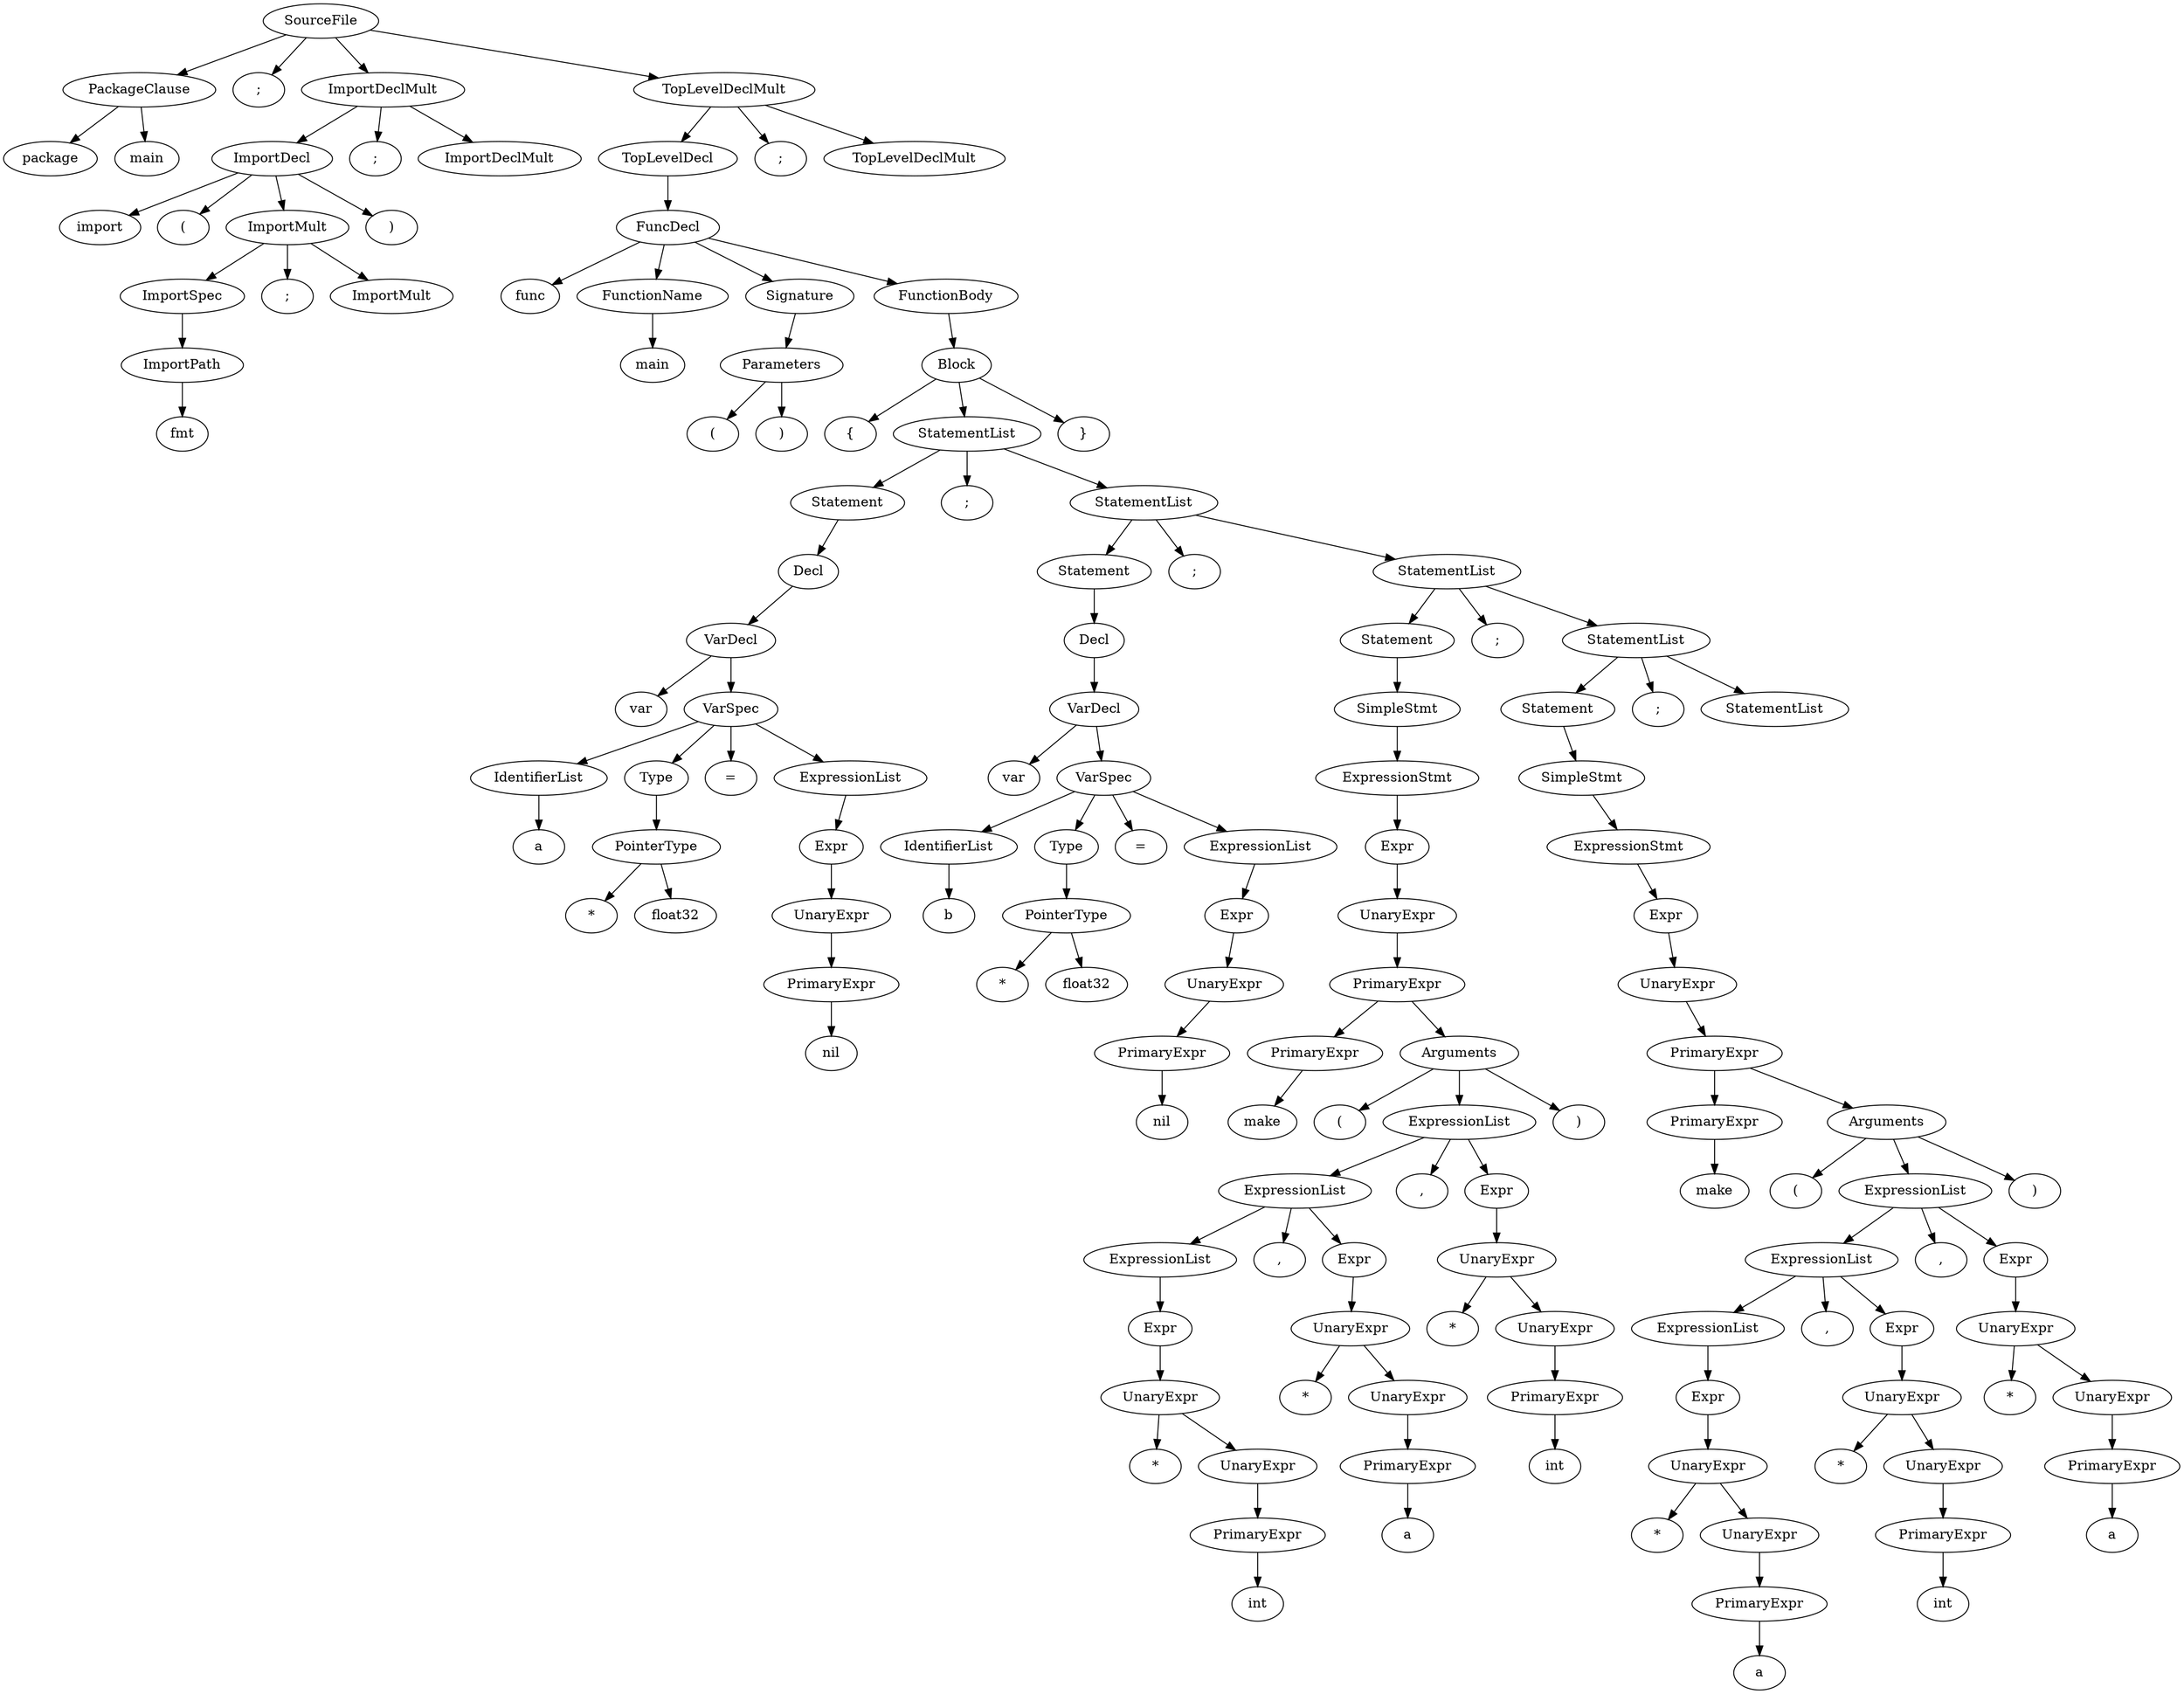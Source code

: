 digraph ParseTree {
0[label="SourceFile"]; 1[label="PackageClause"]; 0->1 ;
1[label="PackageClause"]; 2[label="package"]; 1->2 ;
1[label="PackageClause"]; 3[label="main"]; 1->3 ;
0[label="SourceFile"]; 4[label=";"]; 0->4 ;
0[label="SourceFile"]; 5[label="ImportDeclMult"]; 0->5 ;
5[label="ImportDeclMult"]; 6[label="ImportDecl"]; 5->6 ;
6[label="ImportDecl"]; 7[label="import"]; 6->7 ;
6[label="ImportDecl"]; 8[label="("]; 6->8 ;
6[label="ImportDecl"]; 9[label="ImportMult"]; 6->9 ;
9[label="ImportMult"]; 10[label="ImportSpec"]; 9->10 ;
10[label="ImportSpec"]; 11[label="ImportPath"]; 10->11 ;
11[label="ImportPath"]; 12[label="fmt"]; 11->12 ;
9[label="ImportMult"]; 13[label=";"]; 9->13 ;
9[label="ImportMult"]; 14[label="ImportMult"]; 9->14 ;
6[label="ImportDecl"]; 15[label=")"]; 6->15 ;
5[label="ImportDeclMult"]; 16[label=";"]; 5->16 ;
5[label="ImportDeclMult"]; 17[label="ImportDeclMult"]; 5->17 ;
0[label="SourceFile"]; 18[label="TopLevelDeclMult"]; 0->18 ;
18[label="TopLevelDeclMult"]; 19[label="TopLevelDecl"]; 18->19 ;
19[label="TopLevelDecl"]; 20[label="FuncDecl"]; 19->20 ;
20[label="FuncDecl"]; 21[label="func"]; 20->21 ;
20[label="FuncDecl"]; 22[label="FunctionName"]; 20->22 ;
22[label="FunctionName"]; 23[label="main"]; 22->23 ;
20[label="FuncDecl"]; 24[label="Signature"]; 20->24 ;
24[label="Signature"]; 25[label="Parameters"]; 24->25 ;
25[label="Parameters"]; 26[label="("]; 25->26 ;
25[label="Parameters"]; 27[label=")"]; 25->27 ;
20[label="FuncDecl"]; 28[label="FunctionBody"]; 20->28 ;
28[label="FunctionBody"]; 29[label="Block"]; 28->29 ;
29[label="Block"]; 30[label="{"]; 29->30 ;
29[label="Block"]; 31[label="StatementList"]; 29->31 ;
31[label="StatementList"]; 32[label="Statement"]; 31->32 ;
32[label="Statement"]; 33[label="Decl"]; 32->33 ;
33[label="Decl"]; 34[label="VarDecl"]; 33->34 ;
34[label="VarDecl"]; 35[label="var"]; 34->35 ;
34[label="VarDecl"]; 36[label="VarSpec"]; 34->36 ;
36[label="VarSpec"]; 37[label="IdentifierList"]; 36->37 ;
37[label="IdentifierList"]; 38[label="a"]; 37->38 ;
36[label="VarSpec"]; 39[label="Type"]; 36->39 ;
39[label="Type"]; 40[label="PointerType"]; 39->40 ;
40[label="PointerType"]; 41[label="*"]; 40->41 ;
40[label="PointerType"]; 42[label="float32"]; 40->42 ;
36[label="VarSpec"]; 43[label="="]; 36->43 ;
36[label="VarSpec"]; 44[label="ExpressionList"]; 36->44 ;
44[label="ExpressionList"]; 45[label="Expr"]; 44->45 ;
45[label="Expr"]; 46[label="UnaryExpr"]; 45->46 ;
46[label="UnaryExpr"]; 47[label="PrimaryExpr"]; 46->47 ;
47[label="PrimaryExpr"]; 48[label="nil"]; 47->48 ;
31[label="StatementList"]; 49[label=";"]; 31->49 ;
31[label="StatementList"]; 50[label="StatementList"]; 31->50 ;
50[label="StatementList"]; 51[label="Statement"]; 50->51 ;
51[label="Statement"]; 52[label="Decl"]; 51->52 ;
52[label="Decl"]; 53[label="VarDecl"]; 52->53 ;
53[label="VarDecl"]; 54[label="var"]; 53->54 ;
53[label="VarDecl"]; 55[label="VarSpec"]; 53->55 ;
55[label="VarSpec"]; 56[label="IdentifierList"]; 55->56 ;
56[label="IdentifierList"]; 57[label="b"]; 56->57 ;
55[label="VarSpec"]; 58[label="Type"]; 55->58 ;
58[label="Type"]; 59[label="PointerType"]; 58->59 ;
59[label="PointerType"]; 60[label="*"]; 59->60 ;
59[label="PointerType"]; 61[label="float32"]; 59->61 ;
55[label="VarSpec"]; 62[label="="]; 55->62 ;
55[label="VarSpec"]; 63[label="ExpressionList"]; 55->63 ;
63[label="ExpressionList"]; 64[label="Expr"]; 63->64 ;
64[label="Expr"]; 65[label="UnaryExpr"]; 64->65 ;
65[label="UnaryExpr"]; 66[label="PrimaryExpr"]; 65->66 ;
66[label="PrimaryExpr"]; 67[label="nil"]; 66->67 ;
50[label="StatementList"]; 68[label=";"]; 50->68 ;
50[label="StatementList"]; 69[label="StatementList"]; 50->69 ;
69[label="StatementList"]; 70[label="Statement"]; 69->70 ;
70[label="Statement"]; 71[label="SimpleStmt"]; 70->71 ;
71[label="SimpleStmt"]; 72[label="ExpressionStmt"]; 71->72 ;
72[label="ExpressionStmt"]; 73[label="Expr"]; 72->73 ;
73[label="Expr"]; 74[label="UnaryExpr"]; 73->74 ;
74[label="UnaryExpr"]; 75[label="PrimaryExpr"]; 74->75 ;
75[label="PrimaryExpr"]; 76[label="PrimaryExpr"]; 75->76 ;
76[label="PrimaryExpr"]; 77[label="make"]; 76->77 ;
75[label="PrimaryExpr"]; 78[label="Arguments"]; 75->78 ;
78[label="Arguments"]; 79[label="("]; 78->79 ;
78[label="Arguments"]; 80[label="ExpressionList"]; 78->80 ;
80[label="ExpressionList"]; 81[label="ExpressionList"]; 80->81 ;
81[label="ExpressionList"]; 82[label="ExpressionList"]; 81->82 ;
82[label="ExpressionList"]; 83[label="Expr"]; 82->83 ;
83[label="Expr"]; 84[label="UnaryExpr"]; 83->84 ;
84[label="UnaryExpr"]; 85[label="*"]; 84->85 ;
84[label="UnaryExpr"]; 86[label="UnaryExpr"]; 84->86 ;
86[label="UnaryExpr"]; 87[label="PrimaryExpr"]; 86->87 ;
87[label="PrimaryExpr"]; 88[label="int"]; 87->88 ;
81[label="ExpressionList"]; 89[label=","]; 81->89 ;
81[label="ExpressionList"]; 90[label="Expr"]; 81->90 ;
90[label="Expr"]; 91[label="UnaryExpr"]; 90->91 ;
91[label="UnaryExpr"]; 92[label="*"]; 91->92 ;
91[label="UnaryExpr"]; 93[label="UnaryExpr"]; 91->93 ;
93[label="UnaryExpr"]; 94[label="PrimaryExpr"]; 93->94 ;
94[label="PrimaryExpr"]; 95[label="a"]; 94->95 ;
80[label="ExpressionList"]; 96[label=","]; 80->96 ;
80[label="ExpressionList"]; 97[label="Expr"]; 80->97 ;
97[label="Expr"]; 98[label="UnaryExpr"]; 97->98 ;
98[label="UnaryExpr"]; 99[label="*"]; 98->99 ;
98[label="UnaryExpr"]; 100[label="UnaryExpr"]; 98->100 ;
100[label="UnaryExpr"]; 101[label="PrimaryExpr"]; 100->101 ;
101[label="PrimaryExpr"]; 102[label="int"]; 101->102 ;
78[label="Arguments"]; 103[label=")"]; 78->103 ;
69[label="StatementList"]; 104[label=";"]; 69->104 ;
69[label="StatementList"]; 105[label="StatementList"]; 69->105 ;
105[label="StatementList"]; 106[label="Statement"]; 105->106 ;
106[label="Statement"]; 107[label="SimpleStmt"]; 106->107 ;
107[label="SimpleStmt"]; 108[label="ExpressionStmt"]; 107->108 ;
108[label="ExpressionStmt"]; 109[label="Expr"]; 108->109 ;
109[label="Expr"]; 110[label="UnaryExpr"]; 109->110 ;
110[label="UnaryExpr"]; 111[label="PrimaryExpr"]; 110->111 ;
111[label="PrimaryExpr"]; 112[label="PrimaryExpr"]; 111->112 ;
112[label="PrimaryExpr"]; 113[label="make"]; 112->113 ;
111[label="PrimaryExpr"]; 114[label="Arguments"]; 111->114 ;
114[label="Arguments"]; 115[label="("]; 114->115 ;
114[label="Arguments"]; 116[label="ExpressionList"]; 114->116 ;
116[label="ExpressionList"]; 117[label="ExpressionList"]; 116->117 ;
117[label="ExpressionList"]; 118[label="ExpressionList"]; 117->118 ;
118[label="ExpressionList"]; 119[label="Expr"]; 118->119 ;
119[label="Expr"]; 120[label="UnaryExpr"]; 119->120 ;
120[label="UnaryExpr"]; 121[label="*"]; 120->121 ;
120[label="UnaryExpr"]; 122[label="UnaryExpr"]; 120->122 ;
122[label="UnaryExpr"]; 123[label="PrimaryExpr"]; 122->123 ;
123[label="PrimaryExpr"]; 124[label="a"]; 123->124 ;
117[label="ExpressionList"]; 125[label=","]; 117->125 ;
117[label="ExpressionList"]; 126[label="Expr"]; 117->126 ;
126[label="Expr"]; 127[label="UnaryExpr"]; 126->127 ;
127[label="UnaryExpr"]; 128[label="*"]; 127->128 ;
127[label="UnaryExpr"]; 129[label="UnaryExpr"]; 127->129 ;
129[label="UnaryExpr"]; 130[label="PrimaryExpr"]; 129->130 ;
130[label="PrimaryExpr"]; 131[label="int"]; 130->131 ;
116[label="ExpressionList"]; 132[label=","]; 116->132 ;
116[label="ExpressionList"]; 133[label="Expr"]; 116->133 ;
133[label="Expr"]; 134[label="UnaryExpr"]; 133->134 ;
134[label="UnaryExpr"]; 135[label="*"]; 134->135 ;
134[label="UnaryExpr"]; 136[label="UnaryExpr"]; 134->136 ;
136[label="UnaryExpr"]; 137[label="PrimaryExpr"]; 136->137 ;
137[label="PrimaryExpr"]; 138[label="a"]; 137->138 ;
114[label="Arguments"]; 139[label=")"]; 114->139 ;
105[label="StatementList"]; 140[label=";"]; 105->140 ;
105[label="StatementList"]; 141[label="StatementList"]; 105->141 ;
29[label="Block"]; 142[label="}"]; 29->142 ;
18[label="TopLevelDeclMult"]; 143[label=";"]; 18->143 ;
18[label="TopLevelDeclMult"]; 144[label="TopLevelDeclMult"]; 18->144 ;
}